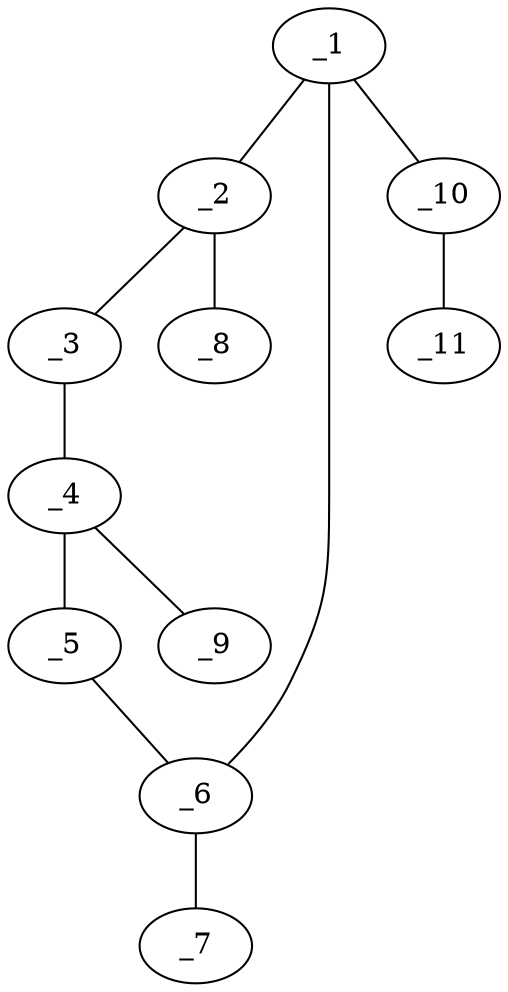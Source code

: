 graph molid677501 {
	_1	 [charge=0,
		chem=1,
		symbol="C  ",
		x="3.7321",
		y="0.75"];
	_2	 [charge=0,
		chem=1,
		symbol="C  ",
		x="2.866",
		y="0.25"];
	_1 -- _2	 [valence=1];
	_6	 [charge=0,
		chem=1,
		symbol="C  ",
		x="4.5981",
		y="0.25"];
	_1 -- _6	 [valence=2];
	_10	 [charge=0,
		chem=4,
		symbol="N  ",
		x="3.7321",
		y="1.75"];
	_1 -- _10	 [valence=1];
	_3	 [charge=0,
		chem=4,
		symbol="N  ",
		x="2.866",
		y="-0.75"];
	_2 -- _3	 [valence=2];
	_8	 [charge=0,
		chem=4,
		symbol="N  ",
		x=2,
		y="0.75"];
	_2 -- _8	 [valence=1];
	_4	 [charge=0,
		chem=1,
		symbol="C  ",
		x="3.732",
		y="-1.25"];
	_3 -- _4	 [valence=1];
	_5	 [charge=0,
		chem=4,
		symbol="N  ",
		x="4.5981",
		y="-0.75"];
	_4 -- _5	 [valence=2];
	_9	 [charge=0,
		chem=2,
		symbol="O  ",
		x="3.732",
		y="-2.25"];
	_4 -- _9	 [valence=1];
	_5 -- _6	 [valence=1];
	_7	 [charge=0,
		chem=2,
		symbol="O  ",
		x="5.4641",
		y="0.75"];
	_6 -- _7	 [valence=1];
	_11	 [charge=0,
		chem=2,
		symbol="O  ",
		x="4.5981",
		y="2.25"];
	_10 -- _11	 [valence=2];
}
